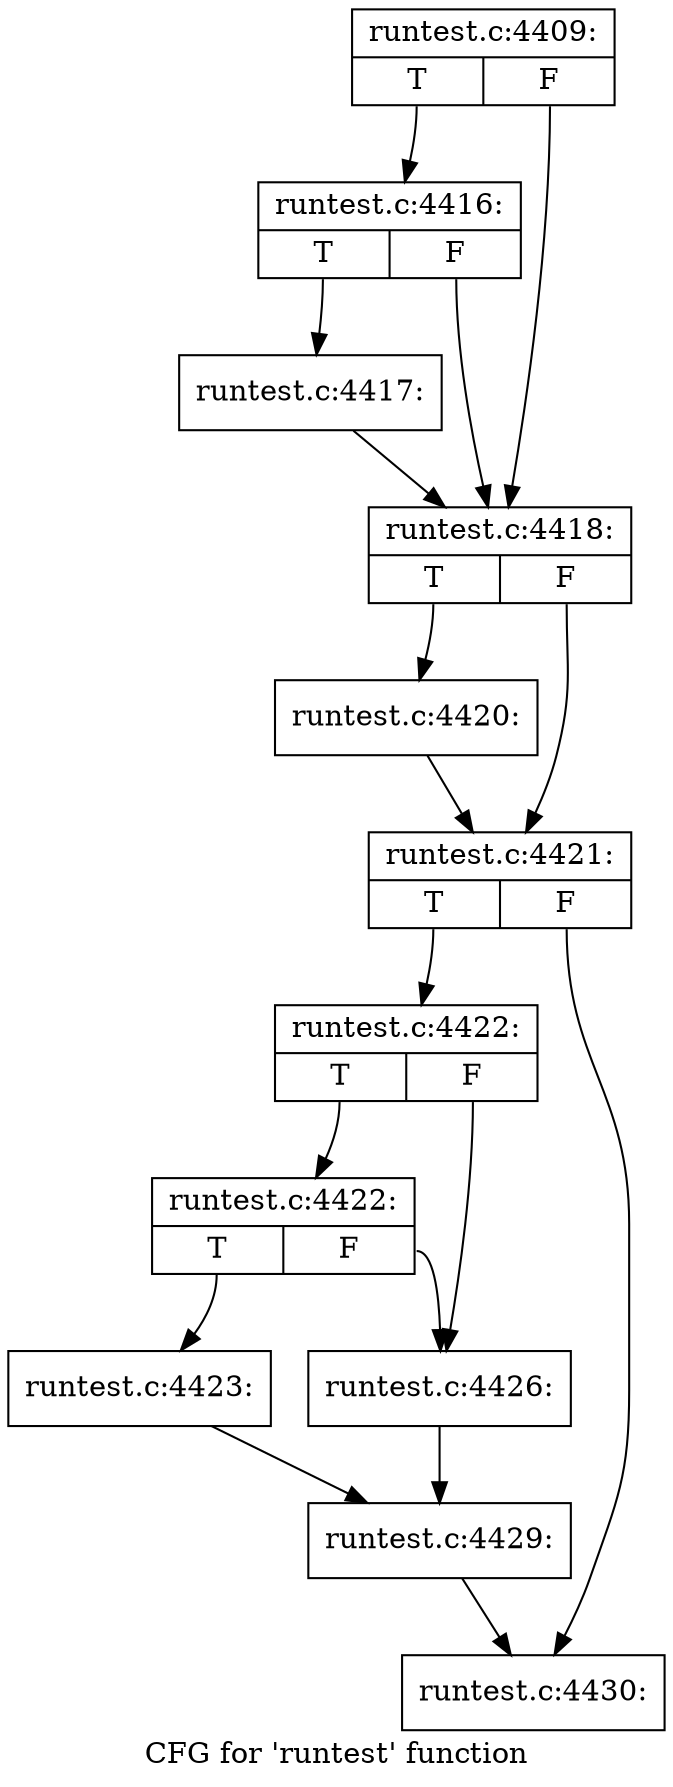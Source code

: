 digraph "CFG for 'runtest' function" {
	label="CFG for 'runtest' function";

	Node0x434d320 [shape=record,label="{runtest.c:4409:|{<s0>T|<s1>F}}"];
	Node0x434d320:s0 -> Node0x43551c0;
	Node0x434d320:s1 -> Node0x4355170;
	Node0x43551c0 [shape=record,label="{runtest.c:4416:|{<s0>T|<s1>F}}"];
	Node0x43551c0:s0 -> Node0x4355120;
	Node0x43551c0:s1 -> Node0x4355170;
	Node0x4355120 [shape=record,label="{runtest.c:4417:}"];
	Node0x4355120 -> Node0x4355170;
	Node0x4355170 [shape=record,label="{runtest.c:4418:|{<s0>T|<s1>F}}"];
	Node0x4355170:s0 -> Node0x3dedff0;
	Node0x4355170:s1 -> Node0x4356860;
	Node0x3dedff0 [shape=record,label="{runtest.c:4420:}"];
	Node0x3dedff0 -> Node0x4356860;
	Node0x4356860 [shape=record,label="{runtest.c:4421:|{<s0>T|<s1>F}}"];
	Node0x4356860:s0 -> Node0x4356b90;
	Node0x4356860:s1 -> Node0x4356b40;
	Node0x4356b90 [shape=record,label="{runtest.c:4422:|{<s0>T|<s1>F}}"];
	Node0x4356b90:s0 -> Node0x4357320;
	Node0x4356b90:s1 -> Node0x43572d0;
	Node0x4357320 [shape=record,label="{runtest.c:4422:|{<s0>T|<s1>F}}"];
	Node0x4357320:s0 -> Node0x4357230;
	Node0x4357320:s1 -> Node0x43572d0;
	Node0x4357230 [shape=record,label="{runtest.c:4423:}"];
	Node0x4357230 -> Node0x4357280;
	Node0x43572d0 [shape=record,label="{runtest.c:4426:}"];
	Node0x43572d0 -> Node0x4357280;
	Node0x4357280 [shape=record,label="{runtest.c:4429:}"];
	Node0x4357280 -> Node0x4356b40;
	Node0x4356b40 [shape=record,label="{runtest.c:4430:}"];
}
